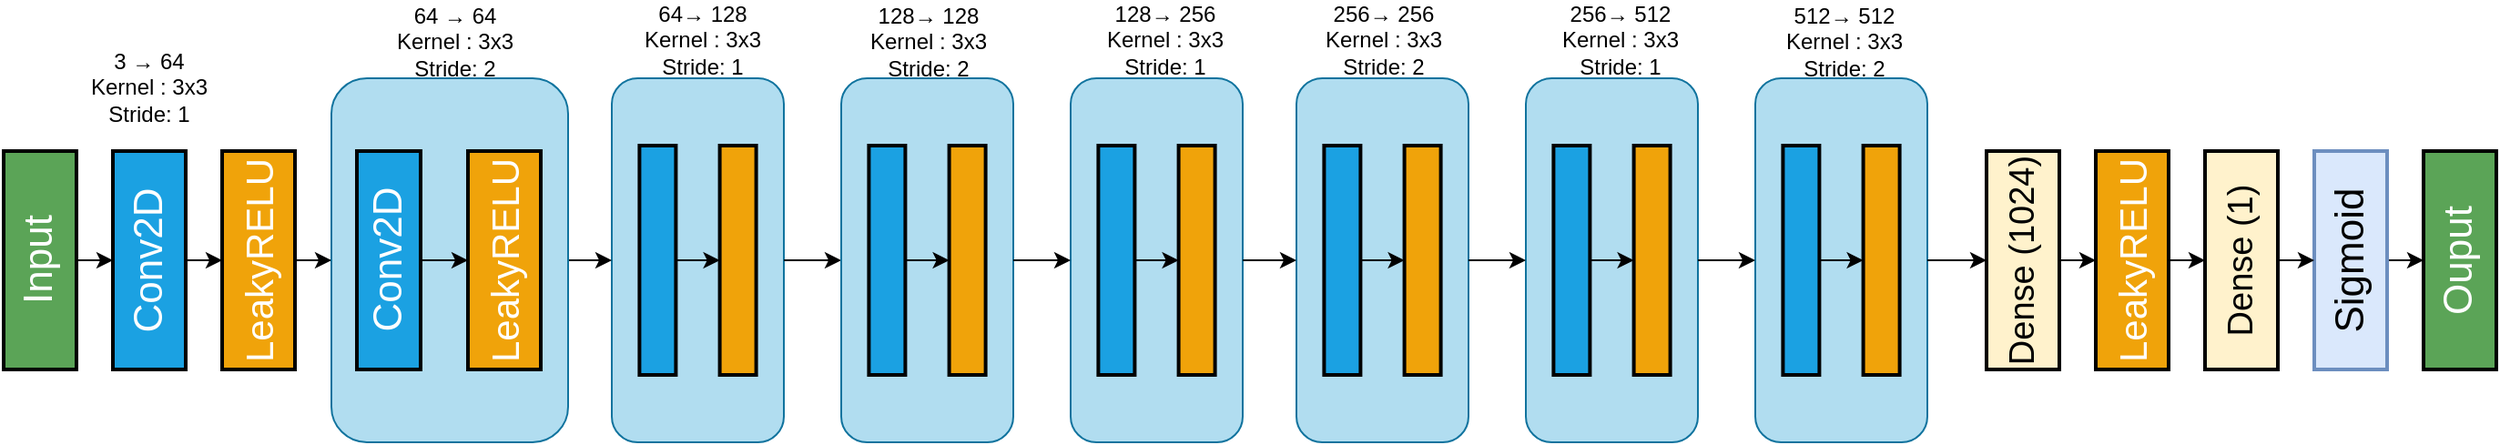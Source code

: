 <mxfile version="27.0.8">
  <diagram name="Page-1" id="ldX45UWWgHhQOTZwwglj">
    <mxGraphModel dx="1469" dy="813" grid="1" gridSize="10" guides="1" tooltips="1" connect="1" arrows="1" fold="1" page="1" pageScale="1" pageWidth="827" pageHeight="1169" math="0" shadow="0">
      <root>
        <mxCell id="0" />
        <mxCell id="1" parent="0" />
        <mxCell id="CX8VXaGz0tjRuIeD6k8V-15" style="edgeStyle=orthogonalEdgeStyle;rounded=0;orthogonalLoop=1;jettySize=auto;html=1;entryX=0.5;entryY=0;entryDx=0;entryDy=0;" parent="1" source="7jAFLYlnToqP1OYzs7xx-1" target="7jAFLYlnToqP1OYzs7xx-2" edge="1">
          <mxGeometry relative="1" as="geometry" />
        </mxCell>
        <mxCell id="7jAFLYlnToqP1OYzs7xx-1" value="&lt;font style=&quot;font-size: 22px; color: light-dark(rgb(255, 255, 255), rgb(237, 237, 237));&quot;&gt;Input&lt;/font&gt;" style="rounded=0;whiteSpace=wrap;html=1;rotation=-90;fillColor=light-dark(#5ba457, #1f2f1e);strokeColor=light-dark(#000000, #446e2c);horizontal=0;textDirection=vertical-rl;strokeWidth=2;" parent="1" vertex="1">
          <mxGeometry x="-20" y="190" width="120" height="40" as="geometry" />
        </mxCell>
        <mxCell id="CX8VXaGz0tjRuIeD6k8V-16" style="edgeStyle=orthogonalEdgeStyle;rounded=0;orthogonalLoop=1;jettySize=auto;html=1;entryX=0.5;entryY=0;entryDx=0;entryDy=0;" parent="1" source="7jAFLYlnToqP1OYzs7xx-2" target="7jAFLYlnToqP1OYzs7xx-3" edge="1">
          <mxGeometry relative="1" as="geometry" />
        </mxCell>
        <mxCell id="7jAFLYlnToqP1OYzs7xx-2" value="&lt;font style=&quot;font-size: 22px;&quot;&gt;Conv2D&lt;/font&gt;" style="rounded=0;whiteSpace=wrap;html=1;rotation=-90;fillColor=#1ba1e2;fontColor=#ffffff;strokeColor=light-dark(#000000, #51afe7);strokeWidth=2;" parent="1" vertex="1">
          <mxGeometry x="40" y="190" width="120" height="40" as="geometry" />
        </mxCell>
        <mxCell id="CX8VXaGz0tjRuIeD6k8V-67" style="edgeStyle=orthogonalEdgeStyle;rounded=0;orthogonalLoop=1;jettySize=auto;html=1;entryX=0;entryY=0.5;entryDx=0;entryDy=0;" parent="1" source="7jAFLYlnToqP1OYzs7xx-3" target="CX8VXaGz0tjRuIeD6k8V-1" edge="1">
          <mxGeometry relative="1" as="geometry" />
        </mxCell>
        <mxCell id="7jAFLYlnToqP1OYzs7xx-3" value="&lt;font style=&quot;font-size: 21px;&quot;&gt;&lt;span style=&quot;color: light-dark(rgb(255, 255, 255), rgb(237, 237, 237));&quot;&gt;LeakyRELU&lt;/span&gt;&lt;/font&gt;" style="rounded=0;whiteSpace=wrap;html=1;rotation=-90;fillColor=#f0a30a;strokeColor=light-dark(#000000, #51afe7);fontColor=#000000;strokeWidth=2;" parent="1" vertex="1">
          <mxGeometry x="100" y="190" width="120" height="40" as="geometry" />
        </mxCell>
        <mxCell id="CX8VXaGz0tjRuIeD6k8V-62" style="edgeStyle=orthogonalEdgeStyle;rounded=0;orthogonalLoop=1;jettySize=auto;html=1;" parent="1" source="7jAFLYlnToqP1OYzs7xx-6" target="7jAFLYlnToqP1OYzs7xx-8" edge="1">
          <mxGeometry relative="1" as="geometry" />
        </mxCell>
        <mxCell id="7jAFLYlnToqP1OYzs7xx-6" value="&lt;font style=&quot;font-size: 22px;&quot;&gt;Sigmoid&lt;/font&gt;" style="rounded=0;whiteSpace=wrap;html=1;rotation=-90;fillColor=#dae8fc;strokeColor=#6c8ebf;strokeWidth=2;" parent="1" vertex="1">
          <mxGeometry x="1249" y="190" width="120" height="40" as="geometry" />
        </mxCell>
        <mxCell id="7jAFLYlnToqP1OYzs7xx-8" value="&lt;div&gt;&lt;font style=&quot;font-size: 22px; color: rgb(255, 255, 255);&quot;&gt;Ouput&lt;/font&gt;&lt;/div&gt;" style="rounded=0;whiteSpace=wrap;html=1;rotation=-90;fillColor=light-dark(#5ba457, #1f2f1e);strokeColor=light-dark(#000000, #446e2c);horizontal=0;textDirection=vertical-rl;strokeWidth=2;" parent="1" vertex="1">
          <mxGeometry x="1309" y="190" width="120" height="40" as="geometry" />
        </mxCell>
        <mxCell id="7jAFLYlnToqP1OYzs7xx-16" value="&lt;div&gt;3 → 64 Kernel : 3x3&lt;/div&gt;&lt;div&gt;Stride: 1&lt;/div&gt;" style="text;html=1;align=center;verticalAlign=middle;whiteSpace=wrap;rounded=0;" parent="1" vertex="1">
          <mxGeometry x="62" y="100" width="76" height="30" as="geometry" />
        </mxCell>
        <mxCell id="CX8VXaGz0tjRuIeD6k8V-75" value="&lt;div&gt;64→ 128 Kernel : 3x3&lt;/div&gt;&lt;div&gt;Stride: 1&lt;/div&gt;" style="text;html=1;align=center;verticalAlign=middle;whiteSpace=wrap;rounded=0;" parent="1" vertex="1">
          <mxGeometry x="366" y="79" width="76" height="20" as="geometry" />
        </mxCell>
        <mxCell id="CX8VXaGz0tjRuIeD6k8V-20" value="&lt;div&gt;64 → 64 Kernel : 3x3&lt;/div&gt;&lt;div&gt;Stride: 2&lt;/div&gt;" style="text;html=1;align=center;verticalAlign=middle;whiteSpace=wrap;rounded=0;" parent="1" vertex="1">
          <mxGeometry x="230" y="80" width="76" height="20" as="geometry" />
        </mxCell>
        <mxCell id="CX8VXaGz0tjRuIeD6k8V-92" value="" style="group" parent="1" vertex="1" connectable="0">
          <mxGeometry x="354" y="110" width="126" height="200" as="geometry" />
        </mxCell>
        <mxCell id="CX8VXaGz0tjRuIeD6k8V-69" value="" style="rounded=1;whiteSpace=wrap;html=1;fillColor=#b1ddf0;strokeColor=#10739e;" parent="CX8VXaGz0tjRuIeD6k8V-92" vertex="1">
          <mxGeometry width="94.5" height="200" as="geometry" />
        </mxCell>
        <mxCell id="ydI6WG3X10k3P4m6lKTt-2" style="edgeStyle=orthogonalEdgeStyle;rounded=0;orthogonalLoop=1;jettySize=auto;html=1;entryX=0.5;entryY=0;entryDx=0;entryDy=0;" edge="1" parent="CX8VXaGz0tjRuIeD6k8V-92" source="CX8VXaGz0tjRuIeD6k8V-71" target="CX8VXaGz0tjRuIeD6k8V-74">
          <mxGeometry relative="1" as="geometry" />
        </mxCell>
        <mxCell id="CX8VXaGz0tjRuIeD6k8V-71" value="" style="rounded=0;whiteSpace=wrap;html=1;rotation=-90;fillColor=#1ba1e2;fontColor=#ffffff;strokeColor=light-dark(#000000, #51afe7);strokeWidth=2;" parent="CX8VXaGz0tjRuIeD6k8V-92" vertex="1">
          <mxGeometry x="-37.8" y="90" width="126" height="20" as="geometry" />
        </mxCell>
        <mxCell id="CX8VXaGz0tjRuIeD6k8V-74" value="" style="rounded=0;whiteSpace=wrap;html=1;rotation=-90;fillColor=#f0a30a;strokeColor=light-dark(#000000, #51afe7);fontColor=#000000;strokeWidth=2;" parent="CX8VXaGz0tjRuIeD6k8V-92" vertex="1">
          <mxGeometry x="6.3" y="90" width="126" height="20" as="geometry" />
        </mxCell>
        <mxCell id="CX8VXaGz0tjRuIeD6k8V-128" value="&lt;div&gt;128→ 128 Kernel : 3x3&lt;/div&gt;&lt;div&gt;Stride: 2&lt;/div&gt;" style="text;html=1;align=center;verticalAlign=middle;whiteSpace=wrap;rounded=0;" parent="1" vertex="1">
          <mxGeometry x="490" y="80" width="76" height="20" as="geometry" />
        </mxCell>
        <mxCell id="CX8VXaGz0tjRuIeD6k8V-129" value="&lt;div&gt;128→ 256 Kernel : 3x3&lt;/div&gt;&lt;div&gt;Stride: 1&lt;/div&gt;" style="text;html=1;align=center;verticalAlign=middle;whiteSpace=wrap;rounded=0;" parent="1" vertex="1">
          <mxGeometry x="620" y="79" width="76" height="20" as="geometry" />
        </mxCell>
        <mxCell id="CX8VXaGz0tjRuIeD6k8V-130" value="&lt;div&gt;256→ 256 Kernel : 3x3&lt;/div&gt;&lt;div&gt;Stride: 2&lt;/div&gt;" style="text;html=1;align=center;verticalAlign=middle;whiteSpace=wrap;rounded=0;" parent="1" vertex="1">
          <mxGeometry x="740" y="79" width="76" height="20" as="geometry" />
        </mxCell>
        <mxCell id="CX8VXaGz0tjRuIeD6k8V-131" value="&lt;div&gt;256→ 512 Kernel : 3x3&lt;/div&gt;&lt;div&gt;Stride: 1&lt;/div&gt;" style="text;html=1;align=center;verticalAlign=middle;whiteSpace=wrap;rounded=0;" parent="1" vertex="1">
          <mxGeometry x="870" y="79" width="76" height="20" as="geometry" />
        </mxCell>
        <mxCell id="CX8VXaGz0tjRuIeD6k8V-132" value="&lt;div&gt;512→ 512 Kernel : 3x3&lt;/div&gt;&lt;div&gt;Stride: 2&lt;/div&gt;" style="text;html=1;align=center;verticalAlign=middle;whiteSpace=wrap;rounded=0;" parent="1" vertex="1">
          <mxGeometry x="993" y="80" width="76" height="20" as="geometry" />
        </mxCell>
        <mxCell id="CX8VXaGz0tjRuIeD6k8V-133" value="" style="endArrow=classic;html=1;rounded=0;exitX=1;exitY=0.5;exitDx=0;exitDy=0;entryX=0;entryY=0.5;entryDx=0;entryDy=0;" parent="1" source="CX8VXaGz0tjRuIeD6k8V-1" target="CX8VXaGz0tjRuIeD6k8V-69" edge="1">
          <mxGeometry width="50" height="50" relative="1" as="geometry">
            <mxPoint x="550" y="430" as="sourcePoint" />
            <mxPoint x="600" y="380" as="targetPoint" />
          </mxGeometry>
        </mxCell>
        <mxCell id="CX8VXaGz0tjRuIeD6k8V-134" style="edgeStyle=orthogonalEdgeStyle;rounded=0;orthogonalLoop=1;jettySize=auto;html=1;exitX=1;exitY=0.5;exitDx=0;exitDy=0;entryX=0;entryY=0.5;entryDx=0;entryDy=0;" parent="1" source="CX8VXaGz0tjRuIeD6k8V-69" target="ydI6WG3X10k3P4m6lKTt-4" edge="1">
          <mxGeometry relative="1" as="geometry">
            <mxPoint x="554" y="210" as="targetPoint" />
          </mxGeometry>
        </mxCell>
        <mxCell id="CX8VXaGz0tjRuIeD6k8V-139" value="" style="group" parent="1" vertex="1" connectable="0">
          <mxGeometry x="200" y="110" width="190" height="200" as="geometry" />
        </mxCell>
        <mxCell id="CX8VXaGz0tjRuIeD6k8V-1" value="" style="rounded=1;whiteSpace=wrap;html=1;fillColor=#b1ddf0;strokeColor=#10739e;" parent="CX8VXaGz0tjRuIeD6k8V-139" vertex="1">
          <mxGeometry width="130" height="200" as="geometry" />
        </mxCell>
        <mxCell id="ydI6WG3X10k3P4m6lKTt-1" style="edgeStyle=orthogonalEdgeStyle;rounded=0;orthogonalLoop=1;jettySize=auto;html=1;entryX=0.5;entryY=0;entryDx=0;entryDy=0;" edge="1" parent="CX8VXaGz0tjRuIeD6k8V-139" source="7jAFLYlnToqP1OYzs7xx-4" target="CX8VXaGz0tjRuIeD6k8V-3">
          <mxGeometry relative="1" as="geometry" />
        </mxCell>
        <mxCell id="7jAFLYlnToqP1OYzs7xx-4" value="&lt;font style=&quot;font-size: 22px;&quot;&gt;Conv2D&lt;/font&gt;" style="rounded=0;whiteSpace=wrap;html=1;rotation=-90;fillColor=#1ba1e2;fontColor=#ffffff;strokeColor=light-dark(#000000, #51afe7);strokeWidth=2;" parent="CX8VXaGz0tjRuIeD6k8V-139" vertex="1">
          <mxGeometry x="-28.5" y="82.5" width="120" height="35" as="geometry" />
        </mxCell>
        <mxCell id="CX8VXaGz0tjRuIeD6k8V-3" value="&lt;font style=&quot;font-size: 21px;&quot;&gt;&lt;span style=&quot;color: light-dark(rgb(255, 255, 255), rgb(237, 237, 237));&quot;&gt;LeakyRELU&lt;/span&gt;&lt;/font&gt;" style="rounded=0;whiteSpace=wrap;html=1;rotation=-90;fillColor=#f0a30a;strokeColor=light-dark(#000000, #51afe7);fontColor=#000000;strokeWidth=2;" parent="CX8VXaGz0tjRuIeD6k8V-139" vertex="1">
          <mxGeometry x="35" y="80" width="120" height="40" as="geometry" />
        </mxCell>
        <mxCell id="CX8VXaGz0tjRuIeD6k8V-142" style="edgeStyle=orthogonalEdgeStyle;rounded=0;orthogonalLoop=1;jettySize=auto;html=1;exitX=0.5;exitY=1;exitDx=0;exitDy=0;entryX=0.5;entryY=0;entryDx=0;entryDy=0;" parent="1" source="CX8VXaGz0tjRuIeD6k8V-140" target="CX8VXaGz0tjRuIeD6k8V-141" edge="1">
          <mxGeometry relative="1" as="geometry" />
        </mxCell>
        <mxCell id="CX8VXaGz0tjRuIeD6k8V-144" style="edgeStyle=orthogonalEdgeStyle;rounded=0;orthogonalLoop=1;jettySize=auto;html=1;exitX=0.5;exitY=1;exitDx=0;exitDy=0;entryX=0.5;entryY=0;entryDx=0;entryDy=0;" parent="1" source="CX8VXaGz0tjRuIeD6k8V-143" target="7jAFLYlnToqP1OYzs7xx-6" edge="1">
          <mxGeometry relative="1" as="geometry" />
        </mxCell>
        <mxCell id="CX8VXaGz0tjRuIeD6k8V-140" value="&lt;div&gt;&lt;font style=&quot;font-size: 19px;&quot;&gt;Dense (1024)&lt;/font&gt;&lt;/div&gt;" style="rounded=0;whiteSpace=wrap;html=1;rotation=-90;fillColor=#fff2cc;strokeColor=light-dark(#000000, #6d5100);strokeWidth=2;" parent="1" vertex="1">
          <mxGeometry x="1069" y="190" width="120" height="40" as="geometry" />
        </mxCell>
        <mxCell id="CX8VXaGz0tjRuIeD6k8V-145" style="edgeStyle=orthogonalEdgeStyle;rounded=0;orthogonalLoop=1;jettySize=auto;html=1;entryX=0.5;entryY=0;entryDx=0;entryDy=0;" parent="1" source="CX8VXaGz0tjRuIeD6k8V-141" target="CX8VXaGz0tjRuIeD6k8V-143" edge="1">
          <mxGeometry relative="1" as="geometry" />
        </mxCell>
        <mxCell id="CX8VXaGz0tjRuIeD6k8V-141" value="&lt;font style=&quot;font-size: 21px;&quot;&gt;&lt;span style=&quot;color: light-dark(rgb(255, 255, 255), rgb(237, 237, 237));&quot;&gt;LeakyRELU&lt;/span&gt;&lt;/font&gt;" style="rounded=0;whiteSpace=wrap;html=1;rotation=-90;fillColor=#f0a30a;strokeColor=light-dark(#000000, #51afe7);fontColor=#000000;strokeWidth=2;" parent="1" vertex="1">
          <mxGeometry x="1129" y="190" width="120" height="40" as="geometry" />
        </mxCell>
        <mxCell id="CX8VXaGz0tjRuIeD6k8V-143" value="&lt;div&gt;&lt;font style=&quot;font-size: 19px;&quot;&gt;Dense (1)&lt;/font&gt;&lt;/div&gt;" style="rounded=0;whiteSpace=wrap;html=1;rotation=-90;fillColor=#fff2cc;strokeColor=light-dark(#000000, #6d5100);strokeWidth=2;" parent="1" vertex="1">
          <mxGeometry x="1189" y="190" width="120" height="40" as="geometry" />
        </mxCell>
        <mxCell id="ydI6WG3X10k3P4m6lKTt-3" value="" style="group" vertex="1" connectable="0" parent="1">
          <mxGeometry x="480" y="110" width="126" height="200" as="geometry" />
        </mxCell>
        <mxCell id="ydI6WG3X10k3P4m6lKTt-4" value="" style="rounded=1;whiteSpace=wrap;html=1;fillColor=#b1ddf0;strokeColor=#10739e;" vertex="1" parent="ydI6WG3X10k3P4m6lKTt-3">
          <mxGeometry width="94.5" height="200" as="geometry" />
        </mxCell>
        <mxCell id="ydI6WG3X10k3P4m6lKTt-5" style="edgeStyle=orthogonalEdgeStyle;rounded=0;orthogonalLoop=1;jettySize=auto;html=1;entryX=0.5;entryY=0;entryDx=0;entryDy=0;" edge="1" parent="ydI6WG3X10k3P4m6lKTt-3" source="ydI6WG3X10k3P4m6lKTt-6" target="ydI6WG3X10k3P4m6lKTt-7">
          <mxGeometry relative="1" as="geometry" />
        </mxCell>
        <mxCell id="ydI6WG3X10k3P4m6lKTt-6" value="" style="rounded=0;whiteSpace=wrap;html=1;rotation=-90;fillColor=#1ba1e2;fontColor=#ffffff;strokeColor=light-dark(#000000, #51afe7);strokeWidth=2;" vertex="1" parent="ydI6WG3X10k3P4m6lKTt-3">
          <mxGeometry x="-37.8" y="90" width="126" height="20" as="geometry" />
        </mxCell>
        <mxCell id="ydI6WG3X10k3P4m6lKTt-7" value="" style="rounded=0;whiteSpace=wrap;html=1;rotation=-90;fillColor=#f0a30a;strokeColor=light-dark(#000000, #51afe7);fontColor=#000000;strokeWidth=2;" vertex="1" parent="ydI6WG3X10k3P4m6lKTt-3">
          <mxGeometry x="6.3" y="90" width="126" height="20" as="geometry" />
        </mxCell>
        <mxCell id="ydI6WG3X10k3P4m6lKTt-8" value="" style="group" vertex="1" connectable="0" parent="1">
          <mxGeometry x="606" y="110" width="126" height="200" as="geometry" />
        </mxCell>
        <mxCell id="ydI6WG3X10k3P4m6lKTt-9" value="" style="rounded=1;whiteSpace=wrap;html=1;fillColor=#b1ddf0;strokeColor=#10739e;" vertex="1" parent="ydI6WG3X10k3P4m6lKTt-8">
          <mxGeometry width="94.5" height="200" as="geometry" />
        </mxCell>
        <mxCell id="ydI6WG3X10k3P4m6lKTt-10" style="edgeStyle=orthogonalEdgeStyle;rounded=0;orthogonalLoop=1;jettySize=auto;html=1;entryX=0.5;entryY=0;entryDx=0;entryDy=0;" edge="1" parent="ydI6WG3X10k3P4m6lKTt-8" source="ydI6WG3X10k3P4m6lKTt-11" target="ydI6WG3X10k3P4m6lKTt-12">
          <mxGeometry relative="1" as="geometry" />
        </mxCell>
        <mxCell id="ydI6WG3X10k3P4m6lKTt-11" value="" style="rounded=0;whiteSpace=wrap;html=1;rotation=-90;fillColor=#1ba1e2;fontColor=#ffffff;strokeColor=light-dark(#000000, #51afe7);strokeWidth=2;" vertex="1" parent="ydI6WG3X10k3P4m6lKTt-8">
          <mxGeometry x="-37.8" y="90" width="126" height="20" as="geometry" />
        </mxCell>
        <mxCell id="ydI6WG3X10k3P4m6lKTt-12" value="" style="rounded=0;whiteSpace=wrap;html=1;rotation=-90;fillColor=#f0a30a;strokeColor=light-dark(#000000, #51afe7);fontColor=#000000;strokeWidth=2;" vertex="1" parent="ydI6WG3X10k3P4m6lKTt-8">
          <mxGeometry x="6.3" y="90" width="126" height="20" as="geometry" />
        </mxCell>
        <mxCell id="ydI6WG3X10k3P4m6lKTt-13" value="" style="group" vertex="1" connectable="0" parent="1">
          <mxGeometry x="730" y="110" width="126" height="200" as="geometry" />
        </mxCell>
        <mxCell id="ydI6WG3X10k3P4m6lKTt-14" value="" style="rounded=1;whiteSpace=wrap;html=1;fillColor=#b1ddf0;strokeColor=#10739e;" vertex="1" parent="ydI6WG3X10k3P4m6lKTt-13">
          <mxGeometry width="94.5" height="200" as="geometry" />
        </mxCell>
        <mxCell id="ydI6WG3X10k3P4m6lKTt-15" style="edgeStyle=orthogonalEdgeStyle;rounded=0;orthogonalLoop=1;jettySize=auto;html=1;entryX=0.5;entryY=0;entryDx=0;entryDy=0;" edge="1" parent="ydI6WG3X10k3P4m6lKTt-13" source="ydI6WG3X10k3P4m6lKTt-16" target="ydI6WG3X10k3P4m6lKTt-17">
          <mxGeometry relative="1" as="geometry" />
        </mxCell>
        <mxCell id="ydI6WG3X10k3P4m6lKTt-16" value="" style="rounded=0;whiteSpace=wrap;html=1;rotation=-90;fillColor=#1ba1e2;fontColor=#ffffff;strokeColor=light-dark(#000000, #51afe7);strokeWidth=2;" vertex="1" parent="ydI6WG3X10k3P4m6lKTt-13">
          <mxGeometry x="-37.8" y="90" width="126" height="20" as="geometry" />
        </mxCell>
        <mxCell id="ydI6WG3X10k3P4m6lKTt-17" value="" style="rounded=0;whiteSpace=wrap;html=1;rotation=-90;fillColor=#f0a30a;strokeColor=light-dark(#000000, #51afe7);fontColor=#000000;strokeWidth=2;" vertex="1" parent="ydI6WG3X10k3P4m6lKTt-13">
          <mxGeometry x="6.3" y="90" width="126" height="20" as="geometry" />
        </mxCell>
        <mxCell id="ydI6WG3X10k3P4m6lKTt-18" value="" style="group" vertex="1" connectable="0" parent="1">
          <mxGeometry x="856" y="110" width="126" height="200" as="geometry" />
        </mxCell>
        <mxCell id="ydI6WG3X10k3P4m6lKTt-19" value="" style="rounded=1;whiteSpace=wrap;html=1;fillColor=#b1ddf0;strokeColor=#10739e;" vertex="1" parent="ydI6WG3X10k3P4m6lKTt-18">
          <mxGeometry width="94.5" height="200" as="geometry" />
        </mxCell>
        <mxCell id="ydI6WG3X10k3P4m6lKTt-20" style="edgeStyle=orthogonalEdgeStyle;rounded=0;orthogonalLoop=1;jettySize=auto;html=1;entryX=0.5;entryY=0;entryDx=0;entryDy=0;" edge="1" parent="ydI6WG3X10k3P4m6lKTt-18" source="ydI6WG3X10k3P4m6lKTt-21" target="ydI6WG3X10k3P4m6lKTt-22">
          <mxGeometry relative="1" as="geometry" />
        </mxCell>
        <mxCell id="ydI6WG3X10k3P4m6lKTt-21" value="" style="rounded=0;whiteSpace=wrap;html=1;rotation=-90;fillColor=#1ba1e2;fontColor=#ffffff;strokeColor=light-dark(#000000, #51afe7);strokeWidth=2;" vertex="1" parent="ydI6WG3X10k3P4m6lKTt-18">
          <mxGeometry x="-37.8" y="90" width="126" height="20" as="geometry" />
        </mxCell>
        <mxCell id="ydI6WG3X10k3P4m6lKTt-22" value="" style="rounded=0;whiteSpace=wrap;html=1;rotation=-90;fillColor=#f0a30a;strokeColor=light-dark(#000000, #51afe7);fontColor=#000000;strokeWidth=2;" vertex="1" parent="ydI6WG3X10k3P4m6lKTt-18">
          <mxGeometry x="6.3" y="90" width="126" height="20" as="geometry" />
        </mxCell>
        <mxCell id="ydI6WG3X10k3P4m6lKTt-23" value="" style="group" vertex="1" connectable="0" parent="1">
          <mxGeometry x="982" y="110" width="126" height="200" as="geometry" />
        </mxCell>
        <mxCell id="ydI6WG3X10k3P4m6lKTt-24" value="" style="rounded=1;whiteSpace=wrap;html=1;fillColor=#b1ddf0;strokeColor=#10739e;" vertex="1" parent="ydI6WG3X10k3P4m6lKTt-23">
          <mxGeometry width="94.5" height="200" as="geometry" />
        </mxCell>
        <mxCell id="ydI6WG3X10k3P4m6lKTt-25" style="edgeStyle=orthogonalEdgeStyle;rounded=0;orthogonalLoop=1;jettySize=auto;html=1;entryX=0.5;entryY=0;entryDx=0;entryDy=0;" edge="1" parent="ydI6WG3X10k3P4m6lKTt-23" source="ydI6WG3X10k3P4m6lKTt-26" target="ydI6WG3X10k3P4m6lKTt-27">
          <mxGeometry relative="1" as="geometry" />
        </mxCell>
        <mxCell id="ydI6WG3X10k3P4m6lKTt-26" value="" style="rounded=0;whiteSpace=wrap;html=1;rotation=-90;fillColor=#1ba1e2;fontColor=#ffffff;strokeColor=light-dark(#000000, #51afe7);strokeWidth=2;" vertex="1" parent="ydI6WG3X10k3P4m6lKTt-23">
          <mxGeometry x="-37.8" y="90" width="126" height="20" as="geometry" />
        </mxCell>
        <mxCell id="ydI6WG3X10k3P4m6lKTt-27" value="" style="rounded=0;whiteSpace=wrap;html=1;rotation=-90;fillColor=#f0a30a;strokeColor=light-dark(#000000, #51afe7);fontColor=#000000;strokeWidth=2;" vertex="1" parent="ydI6WG3X10k3P4m6lKTt-23">
          <mxGeometry x="6.3" y="90" width="126" height="20" as="geometry" />
        </mxCell>
        <mxCell id="ydI6WG3X10k3P4m6lKTt-28" style="edgeStyle=orthogonalEdgeStyle;rounded=0;orthogonalLoop=1;jettySize=auto;html=1;entryX=0;entryY=0.5;entryDx=0;entryDy=0;" edge="1" parent="1" source="ydI6WG3X10k3P4m6lKTt-4" target="ydI6WG3X10k3P4m6lKTt-9">
          <mxGeometry relative="1" as="geometry" />
        </mxCell>
        <mxCell id="ydI6WG3X10k3P4m6lKTt-29" style="edgeStyle=orthogonalEdgeStyle;rounded=0;orthogonalLoop=1;jettySize=auto;html=1;entryX=0;entryY=0.5;entryDx=0;entryDy=0;" edge="1" parent="1" source="ydI6WG3X10k3P4m6lKTt-9" target="ydI6WG3X10k3P4m6lKTt-14">
          <mxGeometry relative="1" as="geometry" />
        </mxCell>
        <mxCell id="ydI6WG3X10k3P4m6lKTt-30" style="edgeStyle=orthogonalEdgeStyle;rounded=0;orthogonalLoop=1;jettySize=auto;html=1;" edge="1" parent="1" source="ydI6WG3X10k3P4m6lKTt-14" target="ydI6WG3X10k3P4m6lKTt-19">
          <mxGeometry relative="1" as="geometry" />
        </mxCell>
        <mxCell id="ydI6WG3X10k3P4m6lKTt-32" style="edgeStyle=orthogonalEdgeStyle;rounded=0;orthogonalLoop=1;jettySize=auto;html=1;entryX=0;entryY=0.5;entryDx=0;entryDy=0;" edge="1" parent="1" source="ydI6WG3X10k3P4m6lKTt-19" target="ydI6WG3X10k3P4m6lKTt-24">
          <mxGeometry relative="1" as="geometry" />
        </mxCell>
        <mxCell id="ydI6WG3X10k3P4m6lKTt-34" style="edgeStyle=orthogonalEdgeStyle;rounded=0;orthogonalLoop=1;jettySize=auto;html=1;" edge="1" parent="1" source="ydI6WG3X10k3P4m6lKTt-24" target="CX8VXaGz0tjRuIeD6k8V-140">
          <mxGeometry relative="1" as="geometry" />
        </mxCell>
      </root>
    </mxGraphModel>
  </diagram>
</mxfile>
